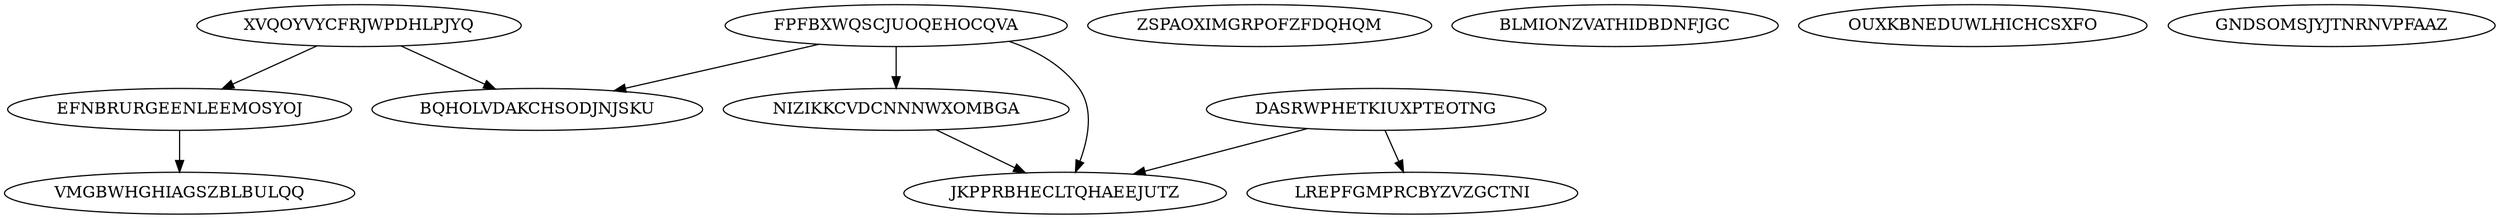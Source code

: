 digraph N13M9 {
	XVQOYVYCFRJWPDHLPJYQ	[Weight=20];
	ZSPAOXIMGRPOFZFDQHQM	[Weight=14];
	BLMIONZVATHIDBDNFJGC	[Weight=16];
	DASRWPHETKIUXPTEOTNG	[Weight=18];
	FPFBXWQSCJUOQEHOCQVA	[Weight=13];
	NIZIKKCVDCNNNWXOMBGA	[Weight=10];
	JKPPRBHECLTQHAEEJUTZ	[Weight=20];
	BQHOLVDAKCHSODJNJSKU	[Weight=15];
	LREPFGMPRCBYZVZGCTNI	[Weight=18];
	EFNBRURGEENLEEMOSYOJ	[Weight=15];
	OUXKBNEDUWLHICHCSXFO	[Weight=11];
	GNDSOMSJYJTNRNVPFAAZ	[Weight=14];
	VMGBWHGHIAGSZBLBULQQ	[Weight=20];
	NIZIKKCVDCNNNWXOMBGA -> JKPPRBHECLTQHAEEJUTZ [Weight=18];
	XVQOYVYCFRJWPDHLPJYQ -> BQHOLVDAKCHSODJNJSKU [Weight=12];
	EFNBRURGEENLEEMOSYOJ -> VMGBWHGHIAGSZBLBULQQ [Weight=15];
	FPFBXWQSCJUOQEHOCQVA -> JKPPRBHECLTQHAEEJUTZ [Weight=19];
	FPFBXWQSCJUOQEHOCQVA -> BQHOLVDAKCHSODJNJSKU [Weight=16];
	XVQOYVYCFRJWPDHLPJYQ -> EFNBRURGEENLEEMOSYOJ [Weight=14];
	FPFBXWQSCJUOQEHOCQVA -> NIZIKKCVDCNNNWXOMBGA [Weight=12];
	DASRWPHETKIUXPTEOTNG -> JKPPRBHECLTQHAEEJUTZ [Weight=19];
	DASRWPHETKIUXPTEOTNG -> LREPFGMPRCBYZVZGCTNI [Weight=15];
}
